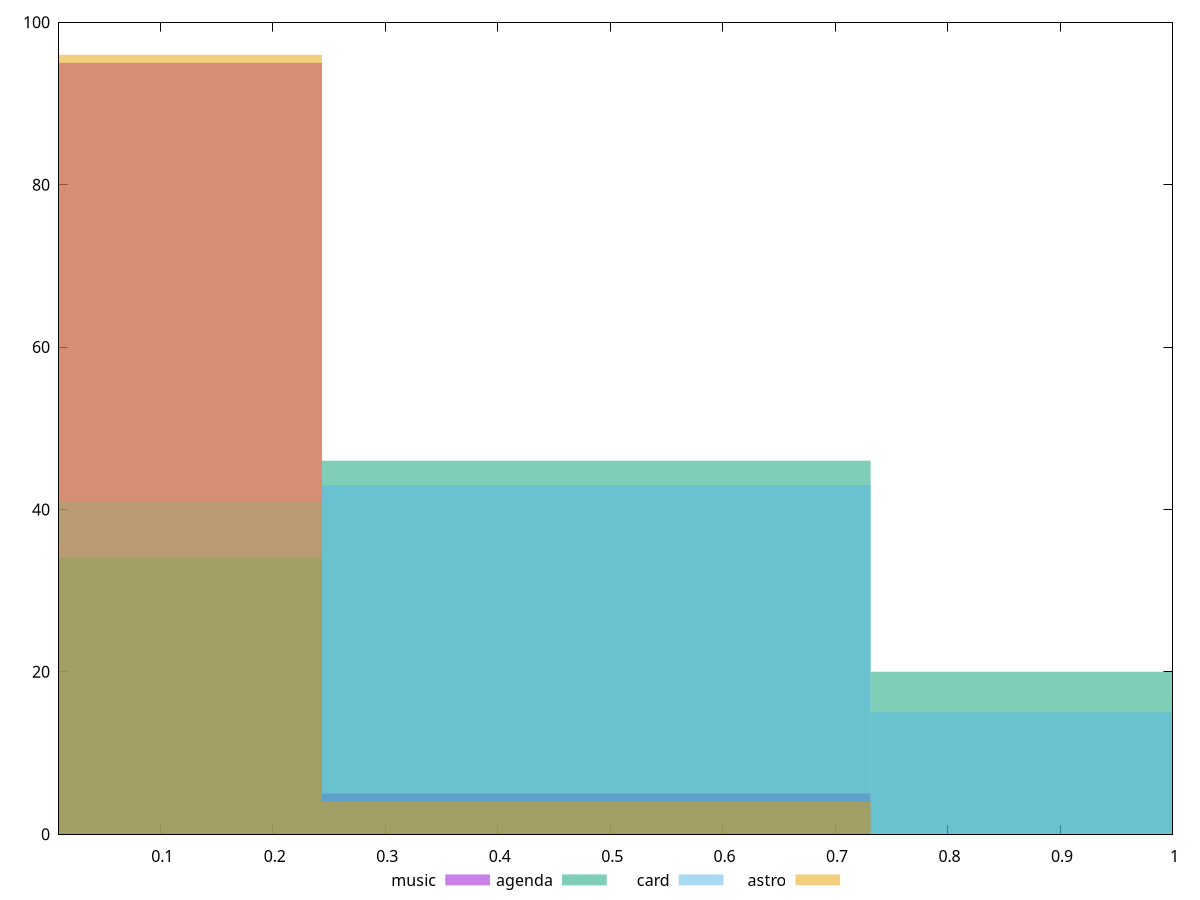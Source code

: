 reset

$music <<EOF
0 95
0.48771287187457113 5
EOF

$agenda <<EOF
0 34
0.48771287187457113 46
0.9754257437491423 20
EOF

$card <<EOF
0.48771287187457113 43
0 41
0.9754257437491423 15
EOF

$astro <<EOF
0.48771287187457113 4
0 96
EOF

set key outside below
set boxwidth 0.48771287187457113
set xrange [0.01:1]
set yrange [0:100]
set trange [0:100]
set style fill transparent solid 0.5 noborder
set terminal svg size 640, 520 enhanced background rgb 'white'
set output "reports/report_00027_2021-02-24T12-40-31.850Z/unused-javascript/comparison/histogram/all_score.svg"

plot $music title "music" with boxes, \
     $agenda title "agenda" with boxes, \
     $card title "card" with boxes, \
     $astro title "astro" with boxes

reset
